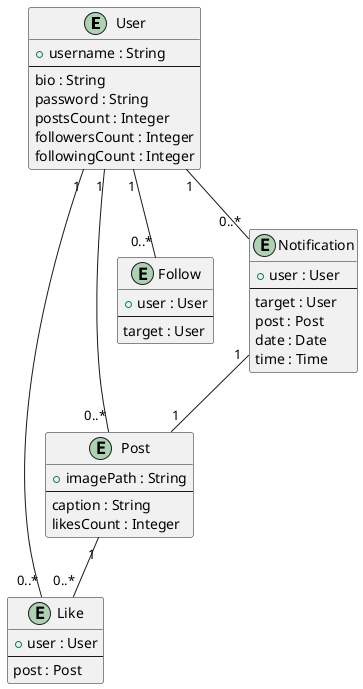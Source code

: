 @startuml QuackstagramERD
entity "User" as user {
  + username : String
  --
  bio : String
  password : String
  postsCount : Integer
  followersCount : Integer
  followingCount : Integer
}

entity "Post" as post {
  + imagePath : String
  --
  caption : String
  likesCount : Integer
}

entity "Like" as like {
  + user : User
  --
  post : Post
}

entity "Follow" as follow {
  + user : User
  --
  target : User
}

entity "Notification" as notification {
  + user : User
  --
  target : User
  post : Post
  date : Date
  time : Time
}

user "1" -- "0..*" post
user "1" -- "0..*" like
user "1" -- "0..*" follow
user "1" -- "0..*" notification
notification "1" -- "1" post
post "1" -- "0..*" like
@enduml